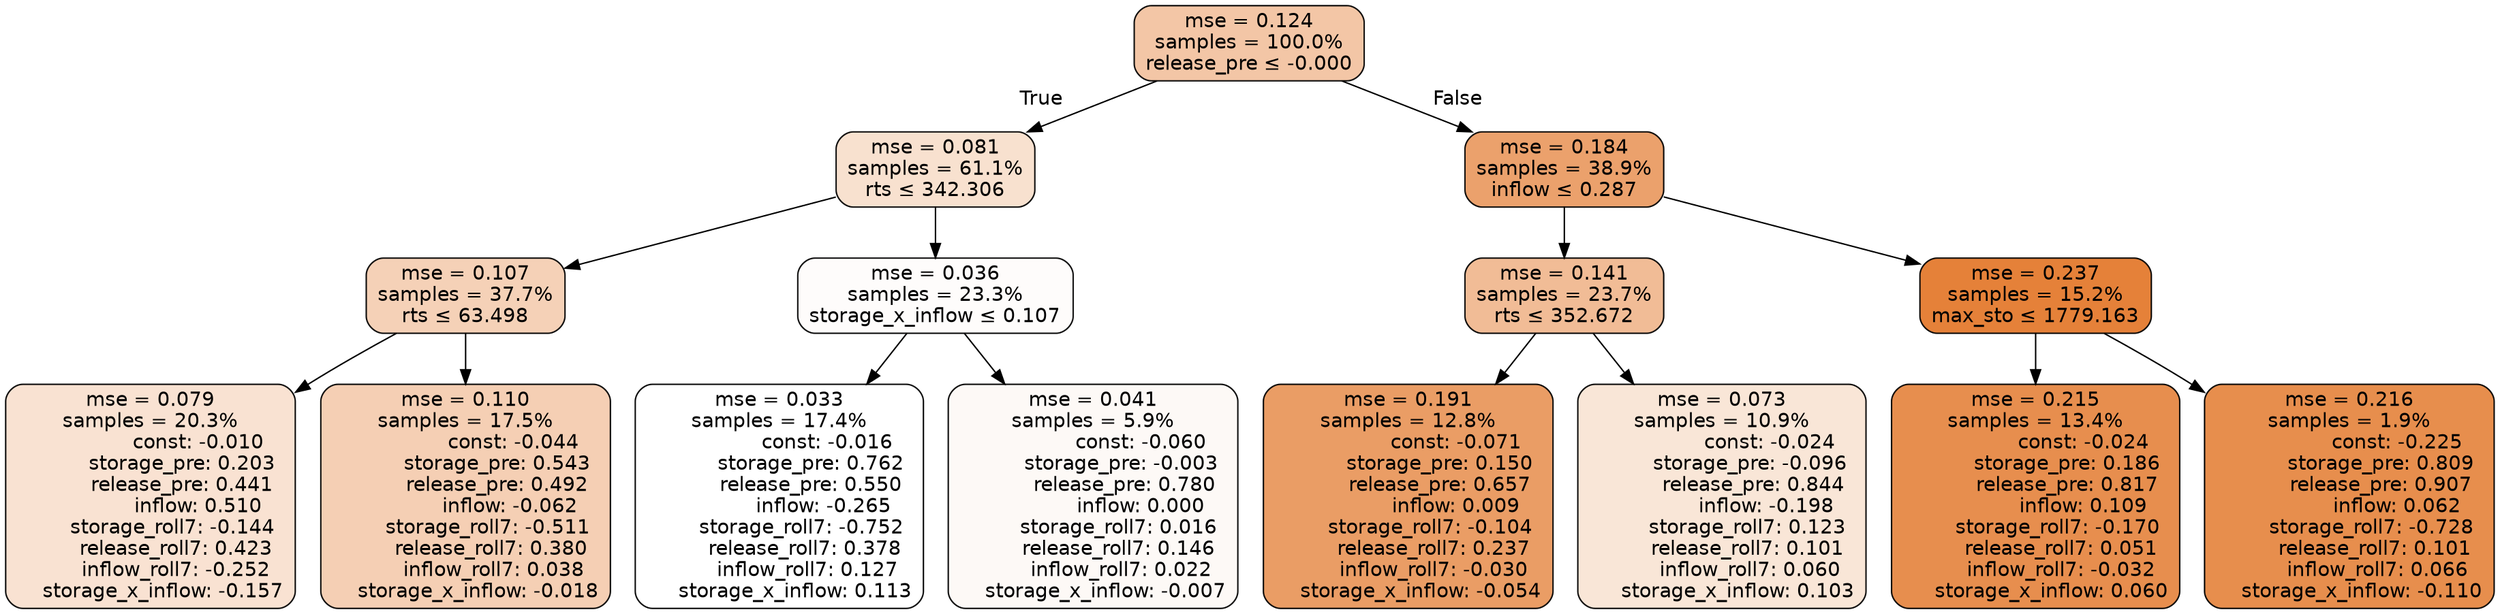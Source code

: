 digraph tree {
bgcolor="transparent"
node [shape=rectangle, style="filled, rounded", color="black", fontname=helvetica] ;
edge [fontname=helvetica] ;
	"0" [label="mse = 0.124
samples = 100.0%
release_pre &le; -0.000", fillcolor="#f3c6a6"]
	"1" [label="mse = 0.081
samples = 61.1%
rts &le; 342.306", fillcolor="#f8e1cf"]
	"2" [label="mse = 0.107
samples = 37.7%
rts &le; 63.498", fillcolor="#f5d1b7"]
	"3" [label="mse = 0.079
samples = 20.3%
               const: -0.010
          storage_pre: 0.203
          release_pre: 0.441
               inflow: 0.510
       storage_roll7: -0.144
        release_roll7: 0.423
        inflow_roll7: -0.252
    storage_x_inflow: -0.157", fillcolor="#f9e2d2"]
	"4" [label="mse = 0.110
samples = 17.5%
               const: -0.044
          storage_pre: 0.543
          release_pre: 0.492
              inflow: -0.062
       storage_roll7: -0.511
        release_roll7: 0.380
         inflow_roll7: 0.038
    storage_x_inflow: -0.018", fillcolor="#f5cfb4"]
	"5" [label="mse = 0.036
samples = 23.3%
storage_x_inflow &le; 0.107", fillcolor="#fefcfb"]
	"6" [label="mse = 0.033
samples = 17.4%
               const: -0.016
          storage_pre: 0.762
          release_pre: 0.550
              inflow: -0.265
       storage_roll7: -0.752
        release_roll7: 0.378
         inflow_roll7: 0.127
     storage_x_inflow: 0.113", fillcolor="#ffffff"]
	"7" [label="mse = 0.041
samples = 5.9%
               const: -0.060
         storage_pre: -0.003
          release_pre: 0.780
               inflow: 0.000
        storage_roll7: 0.016
        release_roll7: 0.146
         inflow_roll7: 0.022
    storage_x_inflow: -0.007", fillcolor="#fdf9f6"]
	"8" [label="mse = 0.184
samples = 38.9%
inflow &le; 0.287", fillcolor="#eba16c"]
	"9" [label="mse = 0.141
samples = 23.7%
rts &le; 352.672", fillcolor="#f1bc96"]
	"10" [label="mse = 0.191
samples = 12.8%
               const: -0.071
          storage_pre: 0.150
          release_pre: 0.657
               inflow: 0.009
       storage_roll7: -0.104
        release_roll7: 0.237
        inflow_roll7: -0.030
    storage_x_inflow: -0.054", fillcolor="#ea9d65"]
	"11" [label="mse = 0.073
samples = 10.9%
               const: -0.024
         storage_pre: -0.096
          release_pre: 0.844
              inflow: -0.198
        storage_roll7: 0.123
        release_roll7: 0.101
         inflow_roll7: 0.060
     storage_x_inflow: 0.103", fillcolor="#f9e6d7"]
	"12" [label="mse = 0.237
samples = 15.2%
max_sto &le; 1779.163", fillcolor="#e58139"]
	"13" [label="mse = 0.215
samples = 13.4%
               const: -0.024
          storage_pre: 0.186
          release_pre: 0.817
               inflow: 0.109
       storage_roll7: -0.170
        release_roll7: 0.051
        inflow_roll7: -0.032
     storage_x_inflow: 0.060", fillcolor="#e78e4e"]
	"14" [label="mse = 0.216
samples = 1.9%
               const: -0.225
          storage_pre: 0.809
          release_pre: 0.907
               inflow: 0.062
       storage_roll7: -0.728
        release_roll7: 0.101
         inflow_roll7: 0.066
    storage_x_inflow: -0.110", fillcolor="#e78e4d"]

	"0" -> "1" [labeldistance=2.5, labelangle=45, headlabel="True"]
	"1" -> "2"
	"2" -> "3"
	"2" -> "4"
	"1" -> "5"
	"5" -> "6"
	"5" -> "7"
	"0" -> "8" [labeldistance=2.5, labelangle=-45, headlabel="False"]
	"8" -> "9"
	"9" -> "10"
	"9" -> "11"
	"8" -> "12"
	"12" -> "13"
	"12" -> "14"
}